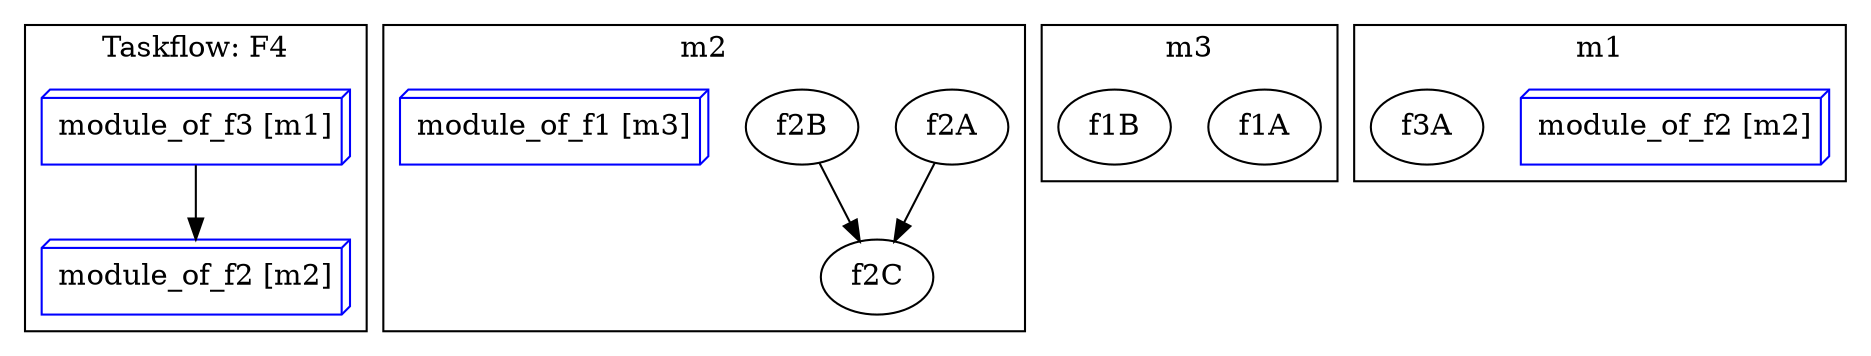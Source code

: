 digraph Taskflow {
subgraph cluster_p0x7ff7b473a080 {
label="Taskflow: F4";
p0x7f7a2b1545a0[shape=box3d, color=blue, label="module_of_f3 [m1]"];
p0x7f7a2b1545a0->p0x7f7a2b154490;
p0x7f7a2b154490[shape=box3d, color=blue, label="module_of_f2 [m2]"];
}
subgraph cluster_p0x7ff7b473a1f0 {
label="m2";
p0x7f7a2b154e20[label="f2A" ];
p0x7f7a2b154e20 -> p0x7f7a2b1547c0;
p0x7f7a2b1546b0[label="f2B" ];
p0x7f7a2b1546b0 -> p0x7f7a2b1547c0;
p0x7f7a2b1547c0[label="f2C" ];
p0x7f7a2b1548d0[shape=box3d, color=blue, label="module_of_f1 [m3]"];
}
subgraph cluster_p0x7ff7b473a2a8 {
label="m3";
p0x7f7a2b154c00[label="f1A" ];
p0x7f7a2b154d10[label="f1B" ];
}
subgraph cluster_p0x7ff7b473a138 {
label="m1";
p0x7f7a2b1549e0[shape=box3d, color=blue, label="module_of_f2 [m2]"];
p0x7f7a2b154af0[label="f3A" ];
}
}
